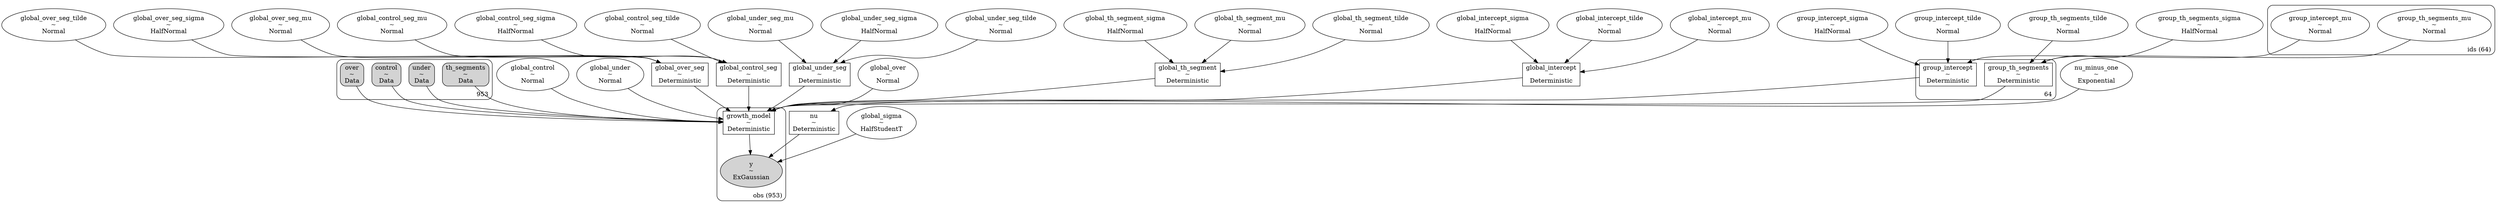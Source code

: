 digraph {
	subgraph cluster953 {
		control [label="control
~
Data" shape=box style="rounded, filled"]
		over [label="over
~
Data" shape=box style="rounded, filled"]
		th_segments [label="th_segments
~
Data" shape=box style="rounded, filled"]
		under [label="under
~
Data" shape=box style="rounded, filled"]
		label=953 labeljust=r labelloc=b style=rounded
	}
	global_intercept_sigma [label="global_intercept_sigma
~
HalfNormal" shape=ellipse]
	global_over_seg [label="global_over_seg
~
Deterministic" shape=box]
	group_intercept_sigma [label="group_intercept_sigma
~
HalfNormal" shape=ellipse]
	global_over_seg_tilde [label="global_over_seg_tilde
~
Normal" shape=ellipse]
	group_th_segments_tilde [label="group_th_segments_tilde
~
Normal" shape=ellipse]
	global_control_seg [label="global_control_seg
~
Deterministic" shape=box]
	global_under_seg [label="global_under_seg
~
Deterministic" shape=box]
	global_intercept_tilde [label="global_intercept_tilde
~
Normal" shape=ellipse]
	global_control_seg_mu [label="global_control_seg_mu
~
Normal" shape=ellipse]
	global_th_segment_sigma [label="global_th_segment_sigma
~
HalfNormal" shape=ellipse]
	global_under_seg_mu [label="global_under_seg_mu
~
Normal" shape=ellipse]
	global_over [label="global_over
~
Normal" shape=ellipse]
	global_intercept_mu [label="global_intercept_mu
~
Normal" shape=ellipse]
	global_control_seg_sigma [label="global_control_seg_sigma
~
HalfNormal" shape=ellipse]
	nu_minus_one [label="nu_minus_one
~
Exponential" shape=ellipse]
	nu [label="nu
~
Deterministic" shape=box]
	global_th_segment [label="global_th_segment
~
Deterministic" shape=box]
	global_control_seg_tilde [label="global_control_seg_tilde
~
Normal" shape=ellipse]
	group_intercept_tilde [label="group_intercept_tilde
~
Normal" shape=ellipse]
	global_th_segment_mu [label="global_th_segment_mu
~
Normal" shape=ellipse]
	global_th_segment_tilde [label="global_th_segment_tilde
~
Normal" shape=ellipse]
	group_th_segments_sigma [label="group_th_segments_sigma
~
HalfNormal" shape=ellipse]
	global_intercept [label="global_intercept
~
Deterministic" shape=box]
	global_control [label="global_control
~
Normal" shape=ellipse]
	global_over_seg_sigma [label="global_over_seg_sigma
~
HalfNormal" shape=ellipse]
	global_under_seg_sigma [label="global_under_seg_sigma
~
HalfNormal" shape=ellipse]
	global_over_seg_mu [label="global_over_seg_mu
~
Normal" shape=ellipse]
	global_under_seg_tilde [label="global_under_seg_tilde
~
Normal" shape=ellipse]
	global_under [label="global_under
~
Normal" shape=ellipse]
	global_sigma [label="global_sigma
~
HalfStudentT" shape=ellipse]
	subgraph "clusterids (64)" {
		group_th_segments_mu [label="group_th_segments_mu
~
Normal" shape=ellipse]
		group_intercept_mu [label="group_intercept_mu
~
Normal" shape=ellipse]
		label="ids (64)" labeljust=r labelloc=b style=rounded
	}
	subgraph cluster64 {
		group_th_segments [label="group_th_segments
~
Deterministic" shape=box]
		group_intercept [label="group_intercept
~
Deterministic" shape=box]
		label=64 labeljust=r labelloc=b style=rounded
	}
	subgraph "clusterobs (953)" {
		y [label="y
~
ExGaussian" shape=ellipse style=filled]
		growth_model [label="growth_model
~
Deterministic" shape=box]
		label="obs (953)" labeljust=r labelloc=b style=rounded
	}
	global_intercept_sigma -> global_intercept
	global_intercept_mu -> global_intercept
	global_intercept_tilde -> global_intercept
	global_th_segment_mu -> global_th_segment
	global_th_segment_tilde -> global_th_segment
	global_th_segment_sigma -> global_th_segment
	global_control_seg_sigma -> global_control_seg
	global_control_seg_mu -> global_control_seg
	global_control_seg_tilde -> global_control_seg
	global_under_seg_sigma -> global_under_seg
	global_under_seg_mu -> global_under_seg
	global_under_seg_tilde -> global_under_seg
	global_over_seg_sigma -> global_over_seg
	global_over_seg_tilde -> global_over_seg
	global_over_seg_mu -> global_over_seg
	group_intercept_tilde -> group_intercept
	group_intercept_sigma -> group_intercept
	group_intercept_mu -> group_intercept
	group_th_segments_mu -> group_th_segments
	group_th_segments_tilde -> group_th_segments
	group_th_segments_sigma -> group_th_segments
	global_th_segment -> growth_model
	global_over -> growth_model
	global_over_seg -> growth_model
	under -> growth_model
	control -> growth_model
	global_intercept -> growth_model
	global_control -> growth_model
	th_segments -> growth_model
	group_th_segments -> growth_model
	global_under_seg -> growth_model
	global_control_seg -> growth_model
	group_intercept -> growth_model
	global_under -> growth_model
	over -> growth_model
	nu_minus_one -> nu
	nu -> y
	growth_model -> y
	global_sigma -> y
}
